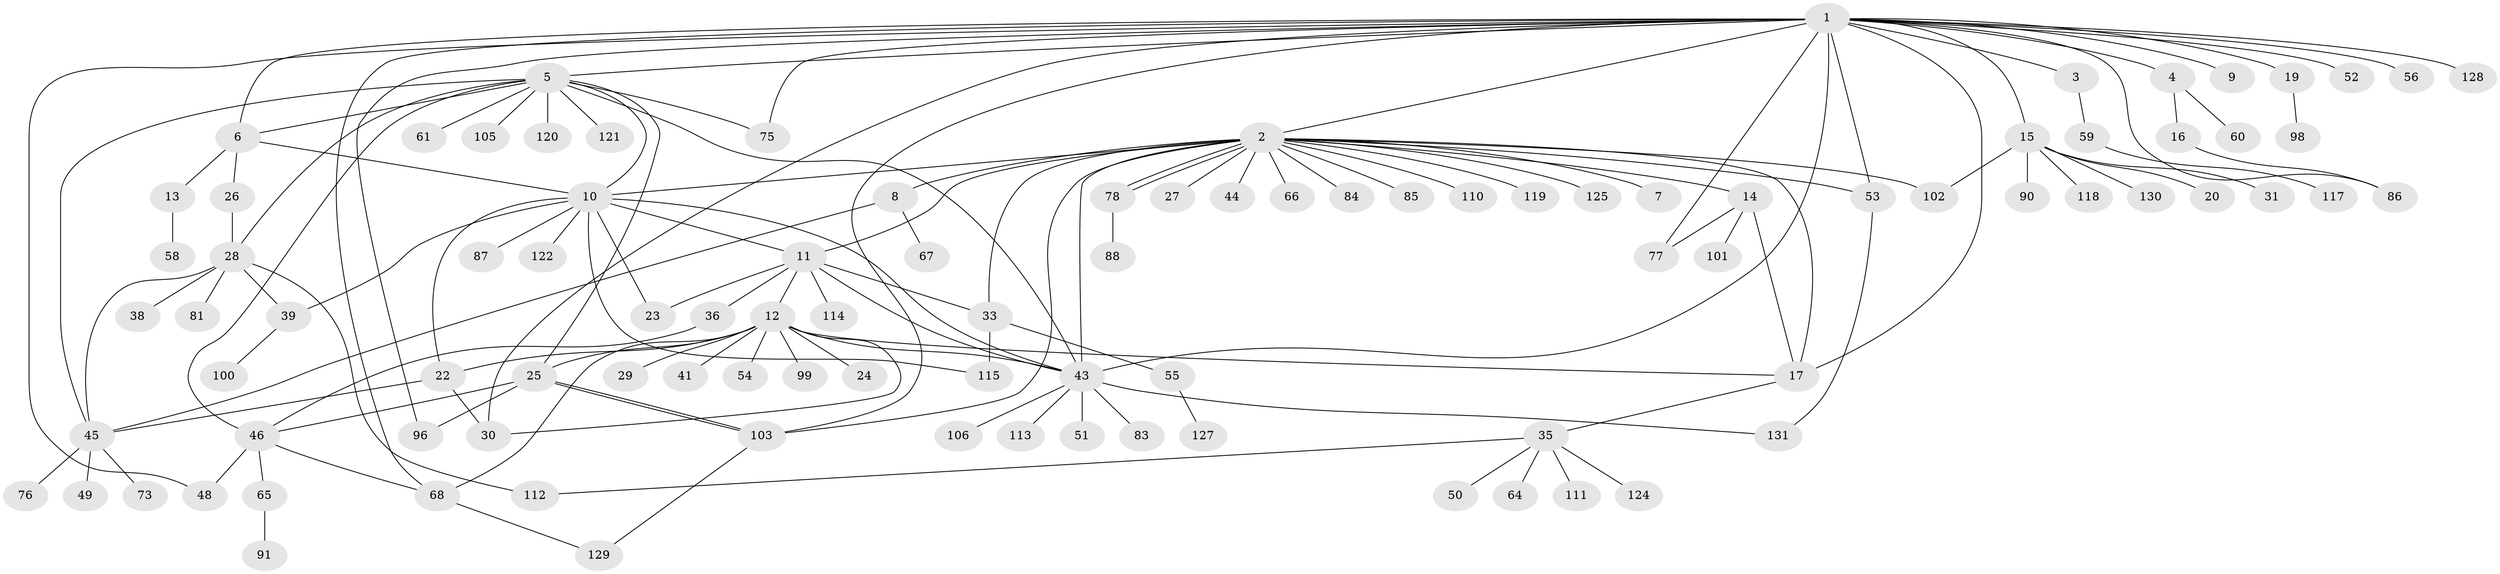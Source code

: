 // Generated by graph-tools (version 1.1) at 2025/51/02/27/25 19:51:57]
// undirected, 99 vertices, 140 edges
graph export_dot {
graph [start="1"]
  node [color=gray90,style=filled];
  1 [super="+18"];
  2 [super="+71"];
  3;
  4;
  5 [super="+32"];
  6 [super="+104"];
  7;
  8 [super="+34"];
  9;
  10 [super="+63"];
  11 [super="+69"];
  12 [super="+21"];
  13 [super="+79"];
  14 [super="+42"];
  15 [super="+74"];
  16 [super="+107"];
  17;
  19;
  20;
  22 [super="+40"];
  23 [super="+80"];
  24;
  25;
  26;
  27;
  28 [super="+37"];
  29 [super="+94"];
  30 [super="+89"];
  31;
  33 [super="+57"];
  35 [super="+93"];
  36;
  38;
  39 [super="+72"];
  41 [super="+92"];
  43 [super="+47"];
  44;
  45 [super="+116"];
  46 [super="+123"];
  48 [super="+70"];
  49;
  50;
  51;
  52;
  53 [super="+62"];
  54;
  55;
  56;
  58 [super="+95"];
  59 [super="+108"];
  60;
  61;
  64;
  65 [super="+82"];
  66;
  67;
  68 [super="+97"];
  73;
  75;
  76;
  77 [super="+109"];
  78;
  81;
  83;
  84;
  85;
  86;
  87;
  88;
  90;
  91;
  96;
  98;
  99;
  100;
  101;
  102;
  103 [super="+126"];
  105;
  106;
  110;
  111;
  112;
  113;
  114;
  115;
  117;
  118;
  119;
  120;
  121;
  122;
  124;
  125;
  127;
  128;
  129;
  130;
  131;
  1 -- 2;
  1 -- 3;
  1 -- 4;
  1 -- 5 [weight=2];
  1 -- 6;
  1 -- 9;
  1 -- 15;
  1 -- 17;
  1 -- 19;
  1 -- 43;
  1 -- 52;
  1 -- 53;
  1 -- 56;
  1 -- 75;
  1 -- 77;
  1 -- 86;
  1 -- 96;
  1 -- 103;
  1 -- 128;
  1 -- 68;
  1 -- 48;
  1 -- 30;
  2 -- 7;
  2 -- 8;
  2 -- 11 [weight=2];
  2 -- 14;
  2 -- 17;
  2 -- 27;
  2 -- 44;
  2 -- 66;
  2 -- 78;
  2 -- 78;
  2 -- 84;
  2 -- 102;
  2 -- 103 [weight=2];
  2 -- 110;
  2 -- 119;
  2 -- 125;
  2 -- 53;
  2 -- 85;
  2 -- 10;
  2 -- 43;
  2 -- 33;
  3 -- 59;
  4 -- 16;
  4 -- 60;
  5 -- 6 [weight=2];
  5 -- 46;
  5 -- 28;
  5 -- 121;
  5 -- 105;
  5 -- 10;
  5 -- 75;
  5 -- 43;
  5 -- 120;
  5 -- 25;
  5 -- 61;
  5 -- 45;
  6 -- 10;
  6 -- 13;
  6 -- 26;
  8 -- 45;
  8 -- 67;
  10 -- 23;
  10 -- 39;
  10 -- 115;
  10 -- 122;
  10 -- 87;
  10 -- 11;
  10 -- 22;
  10 -- 43;
  11 -- 12;
  11 -- 33;
  11 -- 36;
  11 -- 114;
  11 -- 43;
  11 -- 23;
  12 -- 41 [weight=2];
  12 -- 99;
  12 -- 68;
  12 -- 17;
  12 -- 22;
  12 -- 54;
  12 -- 24;
  12 -- 25;
  12 -- 29;
  12 -- 30;
  12 -- 43;
  13 -- 58;
  14 -- 101;
  14 -- 17;
  14 -- 77;
  15 -- 20;
  15 -- 31;
  15 -- 90;
  15 -- 102;
  15 -- 118;
  15 -- 130;
  16 -- 86;
  17 -- 35;
  19 -- 98;
  22 -- 30;
  22 -- 45;
  25 -- 46;
  25 -- 96;
  25 -- 103;
  25 -- 103;
  26 -- 28;
  28 -- 38;
  28 -- 112;
  28 -- 81;
  28 -- 39;
  28 -- 45;
  33 -- 55;
  33 -- 115;
  35 -- 50;
  35 -- 64;
  35 -- 111;
  35 -- 112;
  35 -- 124;
  36 -- 46;
  39 -- 100;
  43 -- 106;
  43 -- 131;
  43 -- 113;
  43 -- 83;
  43 -- 51;
  45 -- 49;
  45 -- 73;
  45 -- 76;
  46 -- 48;
  46 -- 65;
  46 -- 68;
  53 -- 131;
  55 -- 127;
  59 -- 117;
  65 -- 91;
  68 -- 129;
  78 -- 88;
  103 -- 129;
}
